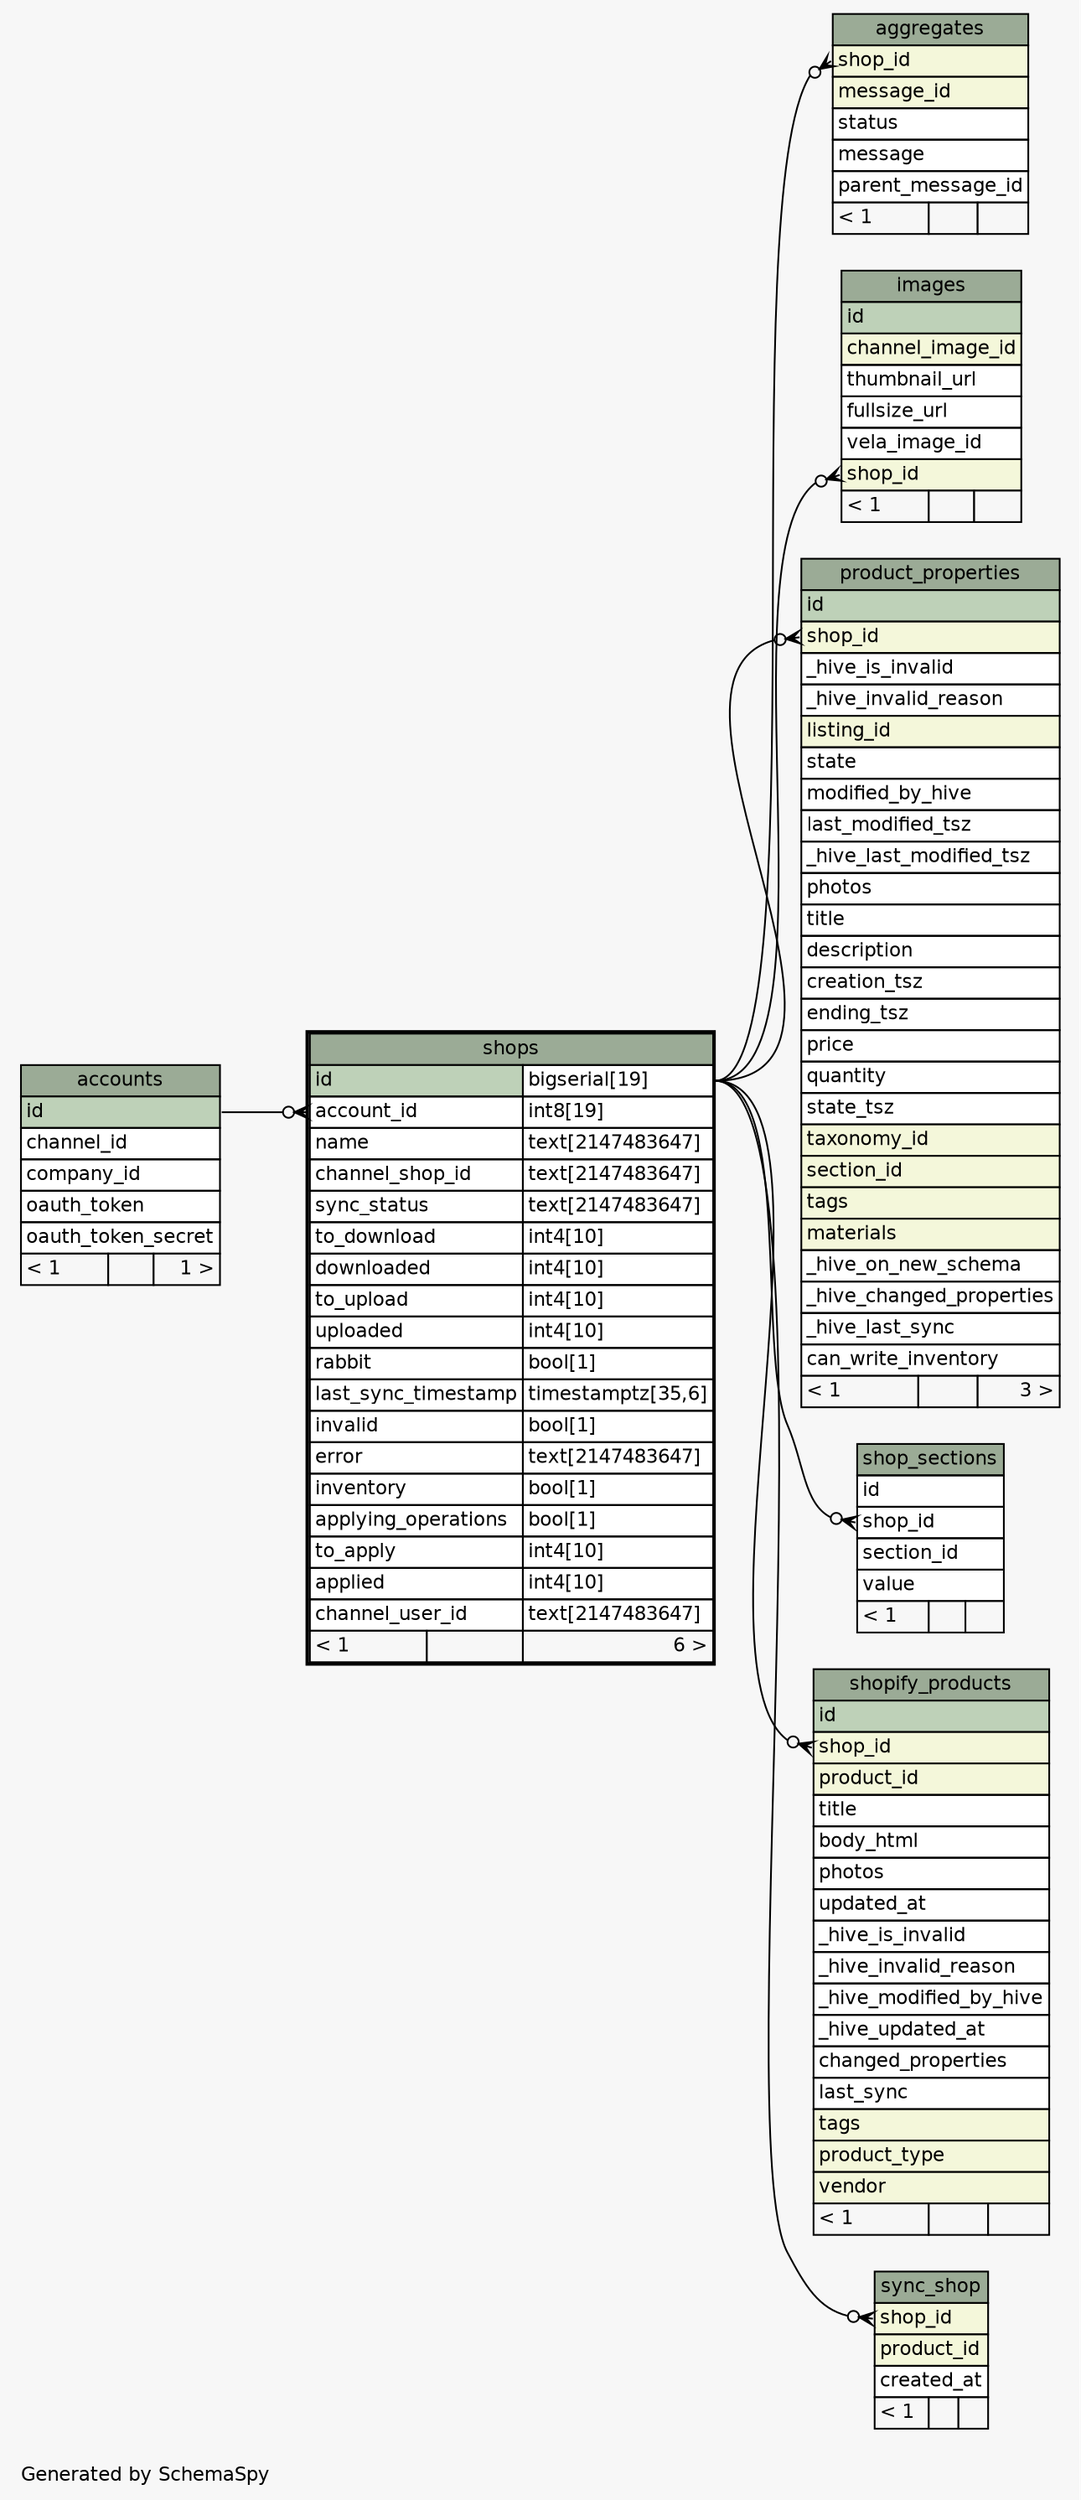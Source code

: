 // dot 2.40.1 on Linux 4.12.12-gentoo
// SchemaSpy rev 590
digraph "oneDegreeRelationshipsDiagram" {
  graph [
    rankdir="RL"
    bgcolor="#f7f7f7"
    label="\nGenerated by SchemaSpy"
    labeljust="l"
    nodesep="0.18"
    ranksep="0.46"
    fontname="Helvetica"
    fontsize="11"
  ];
  node [
    fontname="Helvetica"
    fontsize="11"
    shape="plaintext"
  ];
  edge [
    arrowsize="0.8"
  ];
  "aggregates":"shop_id":w -> "shops":"id.type":e [arrowhead=none dir=back arrowtail=crowodot];
  "images":"shop_id":w -> "shops":"id.type":e [arrowhead=none dir=back arrowtail=crowodot];
  "product_properties":"shop_id":w -> "shops":"id.type":e [arrowhead=none dir=back arrowtail=crowodot];
  "shop_sections":"shop_id":w -> "shops":"id.type":e [arrowhead=none dir=back arrowtail=crowodot];
  "shopify_products":"shop_id":w -> "shops":"id.type":e [arrowhead=none dir=back arrowtail=crowodot];
  "shops":"account_id":w -> "accounts":"id":e [arrowhead=none dir=back arrowtail=crowodot];
  "sync_shop":"shop_id":w -> "shops":"id.type":e [arrowhead=none dir=back arrowtail=crowodot];
  "accounts" [
    label=<
    <TABLE BORDER="0" CELLBORDER="1" CELLSPACING="0" BGCOLOR="#ffffff">
      <TR><TD COLSPAN="3" BGCOLOR="#9bab96" ALIGN="CENTER">accounts</TD></TR>
      <TR><TD PORT="id" COLSPAN="3" BGCOLOR="#bed1b8" ALIGN="LEFT">id</TD></TR>
      <TR><TD PORT="channel_id" COLSPAN="3" ALIGN="LEFT">channel_id</TD></TR>
      <TR><TD PORT="company_id" COLSPAN="3" ALIGN="LEFT">company_id</TD></TR>
      <TR><TD PORT="oauth_token" COLSPAN="3" ALIGN="LEFT">oauth_token</TD></TR>
      <TR><TD PORT="oauth_token_secret" COLSPAN="3" ALIGN="LEFT">oauth_token_secret</TD></TR>
      <TR><TD ALIGN="LEFT" BGCOLOR="#f7f7f7">&lt; 1</TD><TD ALIGN="RIGHT" BGCOLOR="#f7f7f7">  </TD><TD ALIGN="RIGHT" BGCOLOR="#f7f7f7">1 &gt;</TD></TR>
    </TABLE>>
    URL="accounts.html"
    tooltip="accounts"
  ];
  "aggregates" [
    label=<
    <TABLE BORDER="0" CELLBORDER="1" CELLSPACING="0" BGCOLOR="#ffffff">
      <TR><TD COLSPAN="3" BGCOLOR="#9bab96" ALIGN="CENTER">aggregates</TD></TR>
      <TR><TD PORT="shop_id" COLSPAN="3" BGCOLOR="#f4f7da" ALIGN="LEFT">shop_id</TD></TR>
      <TR><TD PORT="message_id" COLSPAN="3" BGCOLOR="#f4f7da" ALIGN="LEFT">message_id</TD></TR>
      <TR><TD PORT="status" COLSPAN="3" ALIGN="LEFT">status</TD></TR>
      <TR><TD PORT="message" COLSPAN="3" ALIGN="LEFT">message</TD></TR>
      <TR><TD PORT="parent_message_id" COLSPAN="3" ALIGN="LEFT">parent_message_id</TD></TR>
      <TR><TD ALIGN="LEFT" BGCOLOR="#f7f7f7">&lt; 1</TD><TD ALIGN="RIGHT" BGCOLOR="#f7f7f7">  </TD><TD ALIGN="RIGHT" BGCOLOR="#f7f7f7">  </TD></TR>
    </TABLE>>
    URL="aggregates.html"
    tooltip="aggregates"
  ];
  "images" [
    label=<
    <TABLE BORDER="0" CELLBORDER="1" CELLSPACING="0" BGCOLOR="#ffffff">
      <TR><TD COLSPAN="3" BGCOLOR="#9bab96" ALIGN="CENTER">images</TD></TR>
      <TR><TD PORT="id" COLSPAN="3" BGCOLOR="#bed1b8" ALIGN="LEFT">id</TD></TR>
      <TR><TD PORT="channel_image_id" COLSPAN="3" BGCOLOR="#f4f7da" ALIGN="LEFT">channel_image_id</TD></TR>
      <TR><TD PORT="thumbnail_url" COLSPAN="3" ALIGN="LEFT">thumbnail_url</TD></TR>
      <TR><TD PORT="fullsize_url" COLSPAN="3" ALIGN="LEFT">fullsize_url</TD></TR>
      <TR><TD PORT="vela_image_id" COLSPAN="3" ALIGN="LEFT">vela_image_id</TD></TR>
      <TR><TD PORT="shop_id" COLSPAN="3" BGCOLOR="#f4f7da" ALIGN="LEFT">shop_id</TD></TR>
      <TR><TD ALIGN="LEFT" BGCOLOR="#f7f7f7">&lt; 1</TD><TD ALIGN="RIGHT" BGCOLOR="#f7f7f7">  </TD><TD ALIGN="RIGHT" BGCOLOR="#f7f7f7">  </TD></TR>
    </TABLE>>
    URL="images.html"
    tooltip="images"
  ];
  "product_properties" [
    label=<
    <TABLE BORDER="0" CELLBORDER="1" CELLSPACING="0" BGCOLOR="#ffffff">
      <TR><TD COLSPAN="3" BGCOLOR="#9bab96" ALIGN="CENTER">product_properties</TD></TR>
      <TR><TD PORT="id" COLSPAN="3" BGCOLOR="#bed1b8" ALIGN="LEFT">id</TD></TR>
      <TR><TD PORT="shop_id" COLSPAN="3" BGCOLOR="#f4f7da" ALIGN="LEFT">shop_id</TD></TR>
      <TR><TD PORT="_hive_is_invalid" COLSPAN="3" ALIGN="LEFT">_hive_is_invalid</TD></TR>
      <TR><TD PORT="_hive_invalid_reason" COLSPAN="3" ALIGN="LEFT">_hive_invalid_reason</TD></TR>
      <TR><TD PORT="listing_id" COLSPAN="3" BGCOLOR="#f4f7da" ALIGN="LEFT">listing_id</TD></TR>
      <TR><TD PORT="state" COLSPAN="3" ALIGN="LEFT">state</TD></TR>
      <TR><TD PORT="modified_by_hive" COLSPAN="3" ALIGN="LEFT">modified_by_hive</TD></TR>
      <TR><TD PORT="last_modified_tsz" COLSPAN="3" ALIGN="LEFT">last_modified_tsz</TD></TR>
      <TR><TD PORT="_hive_last_modified_tsz" COLSPAN="3" ALIGN="LEFT">_hive_last_modified_tsz</TD></TR>
      <TR><TD PORT="photos" COLSPAN="3" ALIGN="LEFT">photos</TD></TR>
      <TR><TD PORT="title" COLSPAN="3" ALIGN="LEFT">title</TD></TR>
      <TR><TD PORT="description" COLSPAN="3" ALIGN="LEFT">description</TD></TR>
      <TR><TD PORT="creation_tsz" COLSPAN="3" ALIGN="LEFT">creation_tsz</TD></TR>
      <TR><TD PORT="ending_tsz" COLSPAN="3" ALIGN="LEFT">ending_tsz</TD></TR>
      <TR><TD PORT="price" COLSPAN="3" ALIGN="LEFT">price</TD></TR>
      <TR><TD PORT="quantity" COLSPAN="3" ALIGN="LEFT">quantity</TD></TR>
      <TR><TD PORT="state_tsz" COLSPAN="3" ALIGN="LEFT">state_tsz</TD></TR>
      <TR><TD PORT="taxonomy_id" COLSPAN="3" BGCOLOR="#f4f7da" ALIGN="LEFT">taxonomy_id</TD></TR>
      <TR><TD PORT="section_id" COLSPAN="3" BGCOLOR="#f4f7da" ALIGN="LEFT">section_id</TD></TR>
      <TR><TD PORT="tags" COLSPAN="3" BGCOLOR="#f4f7da" ALIGN="LEFT">tags</TD></TR>
      <TR><TD PORT="materials" COLSPAN="3" BGCOLOR="#f4f7da" ALIGN="LEFT">materials</TD></TR>
      <TR><TD PORT="_hive_on_new_schema" COLSPAN="3" ALIGN="LEFT">_hive_on_new_schema</TD></TR>
      <TR><TD PORT="_hive_changed_properties" COLSPAN="3" ALIGN="LEFT">_hive_changed_properties</TD></TR>
      <TR><TD PORT="_hive_last_sync" COLSPAN="3" ALIGN="LEFT">_hive_last_sync</TD></TR>
      <TR><TD PORT="can_write_inventory" COLSPAN="3" ALIGN="LEFT">can_write_inventory</TD></TR>
      <TR><TD ALIGN="LEFT" BGCOLOR="#f7f7f7">&lt; 1</TD><TD ALIGN="RIGHT" BGCOLOR="#f7f7f7">  </TD><TD ALIGN="RIGHT" BGCOLOR="#f7f7f7">3 &gt;</TD></TR>
    </TABLE>>
    URL="product_properties.html"
    tooltip="product_properties"
  ];
  "shop_sections" [
    label=<
    <TABLE BORDER="0" CELLBORDER="1" CELLSPACING="0" BGCOLOR="#ffffff">
      <TR><TD COLSPAN="3" BGCOLOR="#9bab96" ALIGN="CENTER">shop_sections</TD></TR>
      <TR><TD PORT="id" COLSPAN="3" ALIGN="LEFT">id</TD></TR>
      <TR><TD PORT="shop_id" COLSPAN="3" ALIGN="LEFT">shop_id</TD></TR>
      <TR><TD PORT="section_id" COLSPAN="3" ALIGN="LEFT">section_id</TD></TR>
      <TR><TD PORT="value" COLSPAN="3" ALIGN="LEFT">value</TD></TR>
      <TR><TD ALIGN="LEFT" BGCOLOR="#f7f7f7">&lt; 1</TD><TD ALIGN="RIGHT" BGCOLOR="#f7f7f7">  </TD><TD ALIGN="RIGHT" BGCOLOR="#f7f7f7">  </TD></TR>
    </TABLE>>
    URL="shop_sections.html"
    tooltip="shop_sections"
  ];
  "shopify_products" [
    label=<
    <TABLE BORDER="0" CELLBORDER="1" CELLSPACING="0" BGCOLOR="#ffffff">
      <TR><TD COLSPAN="3" BGCOLOR="#9bab96" ALIGN="CENTER">shopify_products</TD></TR>
      <TR><TD PORT="id" COLSPAN="3" BGCOLOR="#bed1b8" ALIGN="LEFT">id</TD></TR>
      <TR><TD PORT="shop_id" COLSPAN="3" BGCOLOR="#f4f7da" ALIGN="LEFT">shop_id</TD></TR>
      <TR><TD PORT="product_id" COLSPAN="3" BGCOLOR="#f4f7da" ALIGN="LEFT">product_id</TD></TR>
      <TR><TD PORT="title" COLSPAN="3" ALIGN="LEFT">title</TD></TR>
      <TR><TD PORT="body_html" COLSPAN="3" ALIGN="LEFT">body_html</TD></TR>
      <TR><TD PORT="photos" COLSPAN="3" ALIGN="LEFT">photos</TD></TR>
      <TR><TD PORT="updated_at" COLSPAN="3" ALIGN="LEFT">updated_at</TD></TR>
      <TR><TD PORT="_hive_is_invalid" COLSPAN="3" ALIGN="LEFT">_hive_is_invalid</TD></TR>
      <TR><TD PORT="_hive_invalid_reason" COLSPAN="3" ALIGN="LEFT">_hive_invalid_reason</TD></TR>
      <TR><TD PORT="_hive_modified_by_hive" COLSPAN="3" ALIGN="LEFT">_hive_modified_by_hive</TD></TR>
      <TR><TD PORT="_hive_updated_at" COLSPAN="3" ALIGN="LEFT">_hive_updated_at</TD></TR>
      <TR><TD PORT="changed_properties" COLSPAN="3" ALIGN="LEFT">changed_properties</TD></TR>
      <TR><TD PORT="last_sync" COLSPAN="3" ALIGN="LEFT">last_sync</TD></TR>
      <TR><TD PORT="tags" COLSPAN="3" BGCOLOR="#f4f7da" ALIGN="LEFT">tags</TD></TR>
      <TR><TD PORT="product_type" COLSPAN="3" BGCOLOR="#f4f7da" ALIGN="LEFT">product_type</TD></TR>
      <TR><TD PORT="vendor" COLSPAN="3" BGCOLOR="#f4f7da" ALIGN="LEFT">vendor</TD></TR>
      <TR><TD ALIGN="LEFT" BGCOLOR="#f7f7f7">&lt; 1</TD><TD ALIGN="RIGHT" BGCOLOR="#f7f7f7">  </TD><TD ALIGN="RIGHT" BGCOLOR="#f7f7f7">  </TD></TR>
    </TABLE>>
    URL="shopify_products.html"
    tooltip="shopify_products"
  ];
  "shops" [
    label=<
    <TABLE BORDER="2" CELLBORDER="1" CELLSPACING="0" BGCOLOR="#ffffff">
      <TR><TD COLSPAN="3" BGCOLOR="#9bab96" ALIGN="CENTER">shops</TD></TR>
      <TR><TD PORT="id" COLSPAN="2" BGCOLOR="#bed1b8" ALIGN="LEFT">id</TD><TD PORT="id.type" ALIGN="LEFT">bigserial[19]</TD></TR>
      <TR><TD PORT="account_id" COLSPAN="2" ALIGN="LEFT">account_id</TD><TD PORT="account_id.type" ALIGN="LEFT">int8[19]</TD></TR>
      <TR><TD PORT="name" COLSPAN="2" ALIGN="LEFT">name</TD><TD PORT="name.type" ALIGN="LEFT">text[2147483647]</TD></TR>
      <TR><TD PORT="channel_shop_id" COLSPAN="2" ALIGN="LEFT">channel_shop_id</TD><TD PORT="channel_shop_id.type" ALIGN="LEFT">text[2147483647]</TD></TR>
      <TR><TD PORT="sync_status" COLSPAN="2" ALIGN="LEFT">sync_status</TD><TD PORT="sync_status.type" ALIGN="LEFT">text[2147483647]</TD></TR>
      <TR><TD PORT="to_download" COLSPAN="2" ALIGN="LEFT">to_download</TD><TD PORT="to_download.type" ALIGN="LEFT">int4[10]</TD></TR>
      <TR><TD PORT="downloaded" COLSPAN="2" ALIGN="LEFT">downloaded</TD><TD PORT="downloaded.type" ALIGN="LEFT">int4[10]</TD></TR>
      <TR><TD PORT="to_upload" COLSPAN="2" ALIGN="LEFT">to_upload</TD><TD PORT="to_upload.type" ALIGN="LEFT">int4[10]</TD></TR>
      <TR><TD PORT="uploaded" COLSPAN="2" ALIGN="LEFT">uploaded</TD><TD PORT="uploaded.type" ALIGN="LEFT">int4[10]</TD></TR>
      <TR><TD PORT="rabbit" COLSPAN="2" ALIGN="LEFT">rabbit</TD><TD PORT="rabbit.type" ALIGN="LEFT">bool[1]</TD></TR>
      <TR><TD PORT="last_sync_timestamp" COLSPAN="2" ALIGN="LEFT">last_sync_timestamp</TD><TD PORT="last_sync_timestamp.type" ALIGN="LEFT">timestamptz[35,6]</TD></TR>
      <TR><TD PORT="invalid" COLSPAN="2" ALIGN="LEFT">invalid</TD><TD PORT="invalid.type" ALIGN="LEFT">bool[1]</TD></TR>
      <TR><TD PORT="error" COLSPAN="2" ALIGN="LEFT">error</TD><TD PORT="error.type" ALIGN="LEFT">text[2147483647]</TD></TR>
      <TR><TD PORT="inventory" COLSPAN="2" ALIGN="LEFT">inventory</TD><TD PORT="inventory.type" ALIGN="LEFT">bool[1]</TD></TR>
      <TR><TD PORT="applying_operations" COLSPAN="2" ALIGN="LEFT">applying_operations</TD><TD PORT="applying_operations.type" ALIGN="LEFT">bool[1]</TD></TR>
      <TR><TD PORT="to_apply" COLSPAN="2" ALIGN="LEFT">to_apply</TD><TD PORT="to_apply.type" ALIGN="LEFT">int4[10]</TD></TR>
      <TR><TD PORT="applied" COLSPAN="2" ALIGN="LEFT">applied</TD><TD PORT="applied.type" ALIGN="LEFT">int4[10]</TD></TR>
      <TR><TD PORT="channel_user_id" COLSPAN="2" ALIGN="LEFT">channel_user_id</TD><TD PORT="channel_user_id.type" ALIGN="LEFT">text[2147483647]</TD></TR>
      <TR><TD ALIGN="LEFT" BGCOLOR="#f7f7f7">&lt; 1</TD><TD ALIGN="RIGHT" BGCOLOR="#f7f7f7">  </TD><TD ALIGN="RIGHT" BGCOLOR="#f7f7f7">6 &gt;</TD></TR>
    </TABLE>>
    URL="shops.html"
    tooltip="shops"
  ];
  "sync_shop" [
    label=<
    <TABLE BORDER="0" CELLBORDER="1" CELLSPACING="0" BGCOLOR="#ffffff">
      <TR><TD COLSPAN="3" BGCOLOR="#9bab96" ALIGN="CENTER">sync_shop</TD></TR>
      <TR><TD PORT="shop_id" COLSPAN="3" BGCOLOR="#f4f7da" ALIGN="LEFT">shop_id</TD></TR>
      <TR><TD PORT="product_id" COLSPAN="3" BGCOLOR="#f4f7da" ALIGN="LEFT">product_id</TD></TR>
      <TR><TD PORT="created_at" COLSPAN="3" ALIGN="LEFT">created_at</TD></TR>
      <TR><TD ALIGN="LEFT" BGCOLOR="#f7f7f7">&lt; 1</TD><TD ALIGN="RIGHT" BGCOLOR="#f7f7f7">  </TD><TD ALIGN="RIGHT" BGCOLOR="#f7f7f7">  </TD></TR>
    </TABLE>>
    URL="sync_shop.html"
    tooltip="sync_shop"
  ];
}
